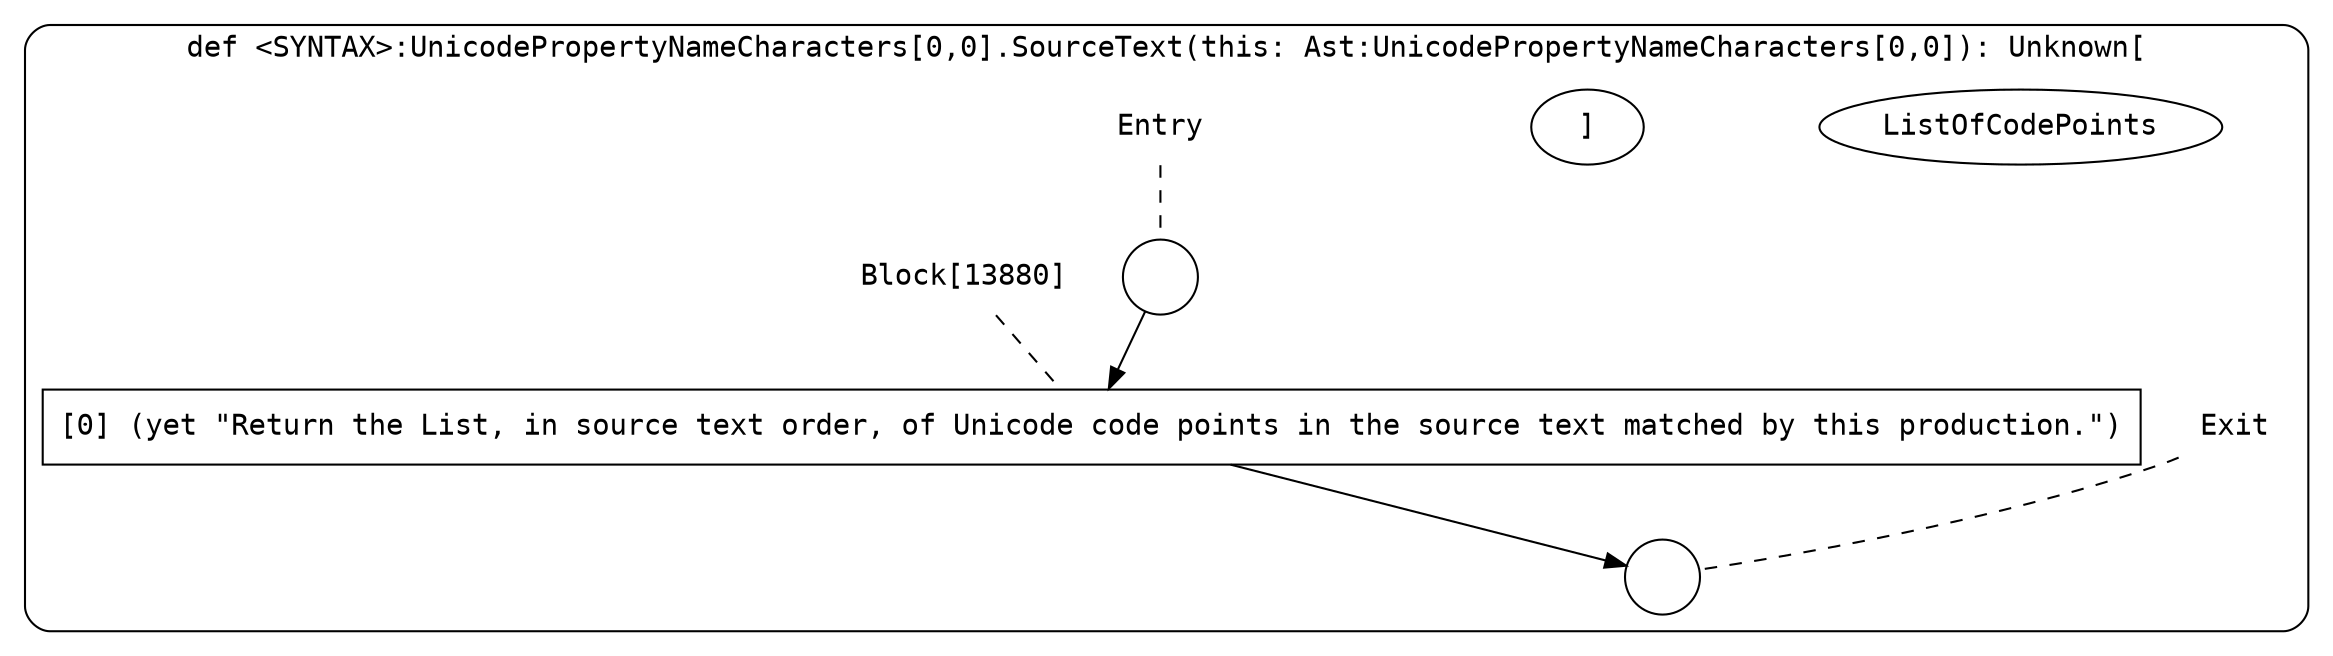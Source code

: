 digraph {
  graph [fontname = "Consolas"]
  node [fontname = "Consolas"]
  edge [fontname = "Consolas"]
  subgraph cluster2227 {
    label = "def <SYNTAX>:UnicodePropertyNameCharacters[0,0].SourceText(this: Ast:UnicodePropertyNameCharacters[0,0]): Unknown["ListOfCodePoints"]"
    style = rounded
    cluster2227_entry_name [shape=none, label=<<font color="black">Entry</font>>]
    cluster2227_entry_name -> cluster2227_entry [arrowhead=none, color="black", style=dashed]
    cluster2227_entry [shape=circle label=" " color="black" fillcolor="white" style=filled]
    cluster2227_entry -> node13880 [color="black"]
    cluster2227_exit_name [shape=none, label=<<font color="black">Exit</font>>]
    cluster2227_exit_name -> cluster2227_exit [arrowhead=none, color="black", style=dashed]
    cluster2227_exit [shape=circle label=" " color="black" fillcolor="white" style=filled]
    node13880_name [shape=none, label=<<font color="black">Block[13880]</font>>]
    node13880_name -> node13880 [arrowhead=none, color="black", style=dashed]
    node13880 [shape=box, label=<<font color="black">[0] (yet &quot;Return the List, in source text order, of Unicode code points in the source text matched by this production.&quot;)<BR ALIGN="LEFT"/></font>> color="black" fillcolor="white", style=filled]
    node13880 -> cluster2227_exit [color="black"]
  }
}